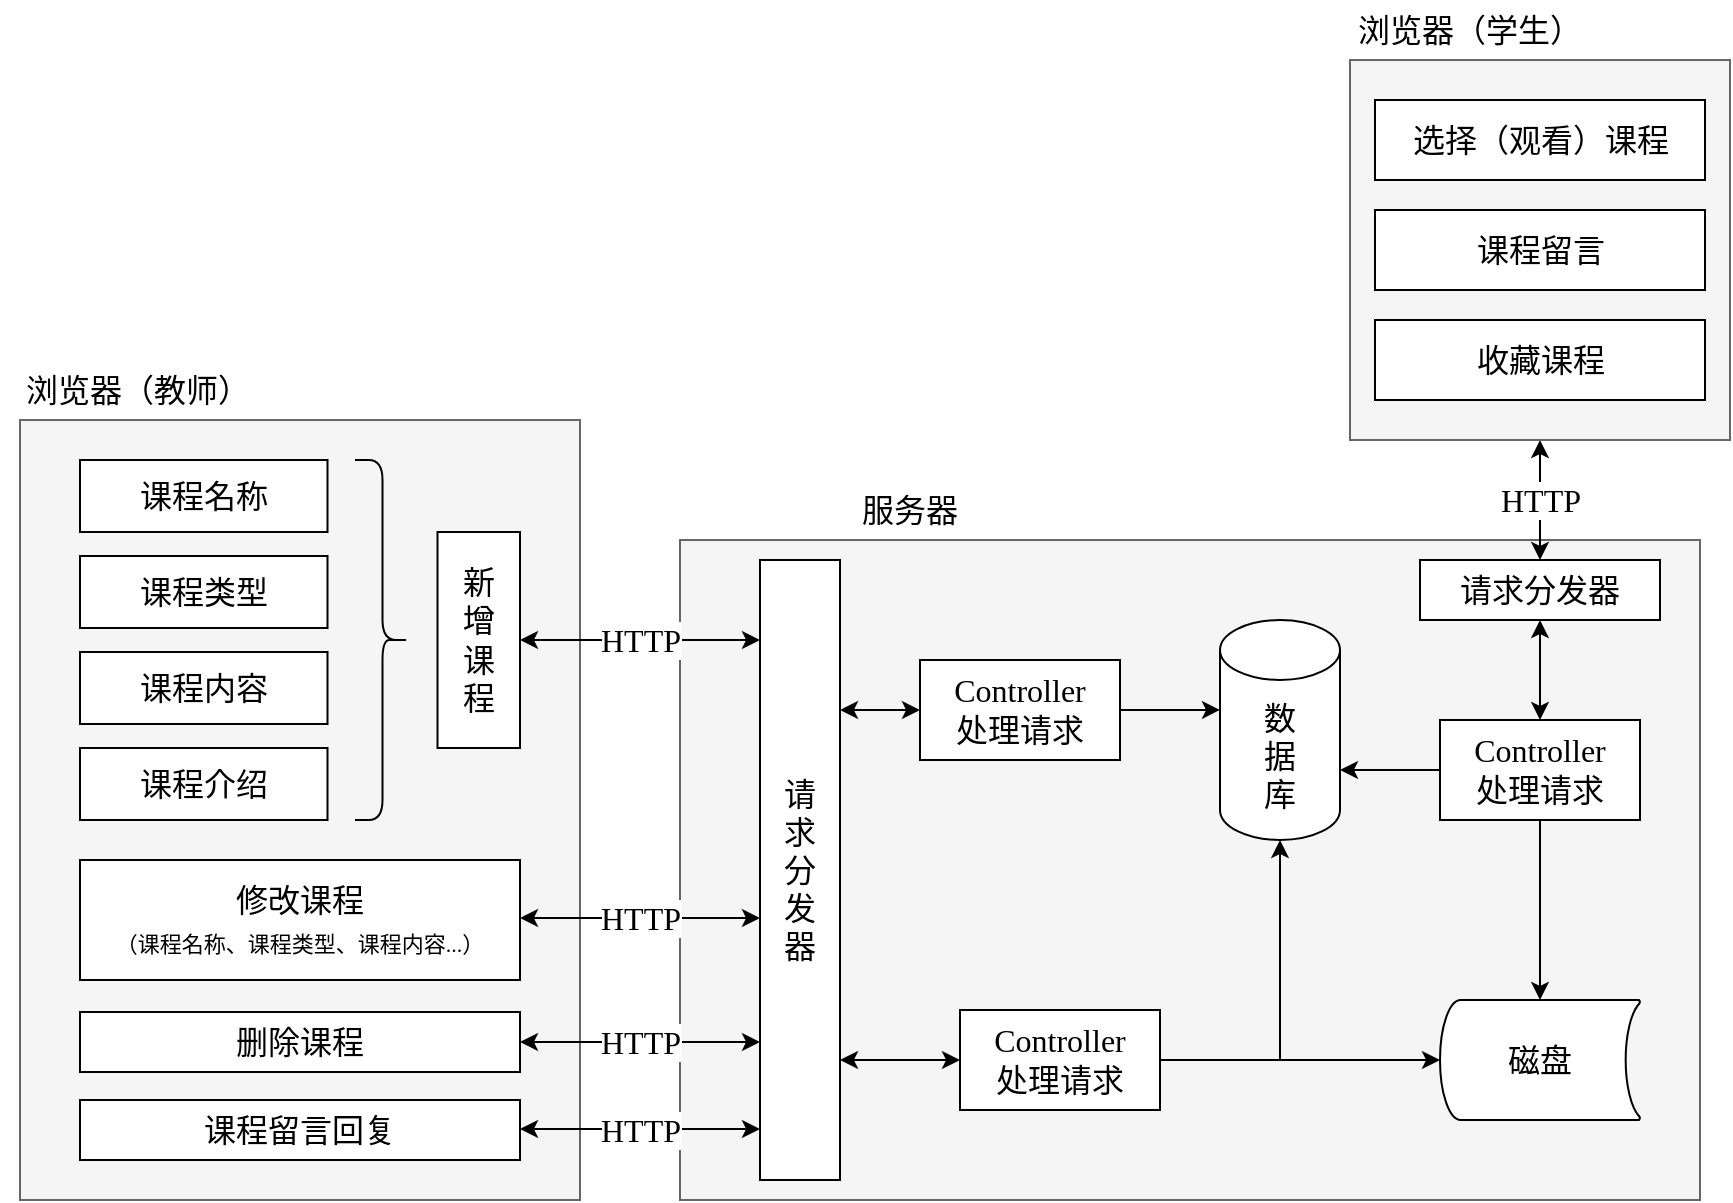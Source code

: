 <mxfile version="18.0.2" type="github">
  <diagram id="U3Ts_N_V1dPbvJZaUKl7" name="第 1 页">
    <mxGraphModel dx="1422" dy="1874" grid="1" gridSize="10" guides="1" tooltips="1" connect="1" arrows="1" fold="1" page="1" pageScale="1" pageWidth="827" pageHeight="1169" math="0" shadow="0">
      <root>
        <mxCell id="0" />
        <mxCell id="1" parent="0" />
        <mxCell id="SpAj27-SIUObOZi9cKdY-1" value="" style="rounded=0;whiteSpace=wrap;html=1;fillColor=#f5f5f5;fontColor=#333333;strokeColor=#666666;fontFamily=宋体;fontSize=16;" vertex="1" parent="1">
          <mxGeometry x="110" y="190" width="280" height="390" as="geometry" />
        </mxCell>
        <mxCell id="SpAj27-SIUObOZi9cKdY-3" value="浏览器（教师）" style="text;html=1;strokeColor=none;fillColor=none;align=center;verticalAlign=middle;whiteSpace=wrap;rounded=0;fontFamily=宋体;fontSize=16;" vertex="1" parent="1">
          <mxGeometry x="100" y="160" width="137.5" height="30" as="geometry" />
        </mxCell>
        <mxCell id="SpAj27-SIUObOZi9cKdY-10" value="" style="group;fontSize=16;fontFamily=宋体;" vertex="1" connectable="0" parent="1">
          <mxGeometry x="140" y="210" width="220" height="180" as="geometry" />
        </mxCell>
        <mxCell id="SpAj27-SIUObOZi9cKdY-4" value="课程名称" style="rounded=0;whiteSpace=wrap;html=1;fontFamily=宋体;fontSize=16;" vertex="1" parent="SpAj27-SIUObOZi9cKdY-10">
          <mxGeometry width="123.75" height="36" as="geometry" />
        </mxCell>
        <mxCell id="SpAj27-SIUObOZi9cKdY-5" value="课程类型" style="rounded=0;whiteSpace=wrap;html=1;fontFamily=宋体;fontSize=16;" vertex="1" parent="SpAj27-SIUObOZi9cKdY-10">
          <mxGeometry y="48" width="123.75" height="36" as="geometry" />
        </mxCell>
        <mxCell id="SpAj27-SIUObOZi9cKdY-6" value="课程内容" style="rounded=0;whiteSpace=wrap;html=1;fontFamily=宋体;fontSize=16;" vertex="1" parent="SpAj27-SIUObOZi9cKdY-10">
          <mxGeometry y="96" width="123.75" height="36" as="geometry" />
        </mxCell>
        <mxCell id="SpAj27-SIUObOZi9cKdY-7" value="" style="shape=curlyBracket;whiteSpace=wrap;html=1;rounded=1;flipH=1;fontFamily=宋体;fontSize=16;" vertex="1" parent="SpAj27-SIUObOZi9cKdY-10">
          <mxGeometry x="137.5" width="27.5" height="180" as="geometry" />
        </mxCell>
        <mxCell id="SpAj27-SIUObOZi9cKdY-8" value="课程介绍" style="rounded=0;whiteSpace=wrap;html=1;fontFamily=宋体;fontSize=16;" vertex="1" parent="SpAj27-SIUObOZi9cKdY-10">
          <mxGeometry y="144" width="123.75" height="36" as="geometry" />
        </mxCell>
        <mxCell id="SpAj27-SIUObOZi9cKdY-9" value="新&lt;br style=&quot;font-size: 16px;&quot;&gt;增&lt;br style=&quot;font-size: 16px;&quot;&gt;课&lt;br style=&quot;font-size: 16px;&quot;&gt;程" style="rounded=0;whiteSpace=wrap;html=1;fontFamily=宋体;fontSize=16;" vertex="1" parent="SpAj27-SIUObOZi9cKdY-10">
          <mxGeometry x="178.75" y="36" width="41.25" height="108" as="geometry" />
        </mxCell>
        <mxCell id="SpAj27-SIUObOZi9cKdY-11" value="修改课程&lt;br style=&quot;font-size: 16px;&quot;&gt;&lt;font style=&quot;font-size: 11px;&quot;&gt;（课程名称、课程类型、课程内容...）&lt;/font&gt;" style="rounded=0;whiteSpace=wrap;html=1;fontFamily=宋体;fontSize=16;" vertex="1" parent="1">
          <mxGeometry x="140" y="410" width="220" height="60" as="geometry" />
        </mxCell>
        <mxCell id="SpAj27-SIUObOZi9cKdY-12" value="删除课程" style="rounded=0;whiteSpace=wrap;html=1;fontFamily=宋体;fontSize=16;" vertex="1" parent="1">
          <mxGeometry x="140" y="486" width="220" height="30" as="geometry" />
        </mxCell>
        <mxCell id="SpAj27-SIUObOZi9cKdY-13" value="" style="rounded=0;whiteSpace=wrap;html=1;fontFamily=宋体;fontSize=16;fillColor=#f5f5f5;fontColor=#333333;strokeColor=#666666;" vertex="1" parent="1">
          <mxGeometry x="440" y="250" width="510" height="330" as="geometry" />
        </mxCell>
        <mxCell id="SpAj27-SIUObOZi9cKdY-14" value="服务器" style="text;html=1;strokeColor=none;fillColor=none;align=center;verticalAlign=middle;whiteSpace=wrap;rounded=0;fontFamily=宋体;fontSize=16;" vertex="1" parent="1">
          <mxGeometry x="510" y="220" width="90" height="30" as="geometry" />
        </mxCell>
        <mxCell id="SpAj27-SIUObOZi9cKdY-15" value="请&lt;br&gt;求&lt;br&gt;分&lt;br&gt;发&lt;br&gt;器" style="rounded=0;whiteSpace=wrap;html=1;fontFamily=宋体;fontSize=16;" vertex="1" parent="1">
          <mxGeometry x="480" y="260" width="40" height="310" as="geometry" />
        </mxCell>
        <mxCell id="SpAj27-SIUObOZi9cKdY-16" value="HTTP" style="endArrow=classic;startArrow=classic;html=1;rounded=0;fontFamily=Times New Roman;fontSize=16;exitX=1;exitY=0.5;exitDx=0;exitDy=0;" edge="1" parent="1" source="SpAj27-SIUObOZi9cKdY-9">
          <mxGeometry width="50" height="50" relative="1" as="geometry">
            <mxPoint x="390" y="530" as="sourcePoint" />
            <mxPoint x="480" y="300" as="targetPoint" />
          </mxGeometry>
        </mxCell>
        <mxCell id="SpAj27-SIUObOZi9cKdY-17" value="HTTP" style="endArrow=classic;startArrow=classic;html=1;rounded=0;fontFamily=Times New Roman;fontSize=16;exitX=1;exitY=0.5;exitDx=0;exitDy=0;" edge="1" parent="1">
          <mxGeometry width="50" height="50" relative="1" as="geometry">
            <mxPoint x="360" y="439" as="sourcePoint" />
            <mxPoint x="480" y="439" as="targetPoint" />
          </mxGeometry>
        </mxCell>
        <mxCell id="SpAj27-SIUObOZi9cKdY-18" value="HTTP" style="endArrow=classic;startArrow=classic;html=1;rounded=0;fontFamily=Times New Roman;fontSize=16;exitX=1;exitY=0.5;exitDx=0;exitDy=0;" edge="1" parent="1">
          <mxGeometry width="50" height="50" relative="1" as="geometry">
            <mxPoint x="360" y="501" as="sourcePoint" />
            <mxPoint x="480" y="501" as="targetPoint" />
          </mxGeometry>
        </mxCell>
        <mxCell id="SpAj27-SIUObOZi9cKdY-29" style="edgeStyle=orthogonalEdgeStyle;rounded=0;orthogonalLoop=1;jettySize=auto;html=1;entryX=0;entryY=0.409;entryDx=0;entryDy=0;entryPerimeter=0;fontFamily=宋体;fontSize=16;" edge="1" parent="1" source="SpAj27-SIUObOZi9cKdY-19" target="SpAj27-SIUObOZi9cKdY-20">
          <mxGeometry relative="1" as="geometry" />
        </mxCell>
        <mxCell id="SpAj27-SIUObOZi9cKdY-19" value="&lt;font&gt;&lt;font face=&quot;Times New Roman&quot;&gt;Controller&lt;/font&gt;&lt;br&gt;处理请求&lt;br&gt;&lt;/font&gt;" style="rounded=0;whiteSpace=wrap;html=1;fontFamily=宋体;fontSize=16;" vertex="1" parent="1">
          <mxGeometry x="560" y="310" width="100" height="50" as="geometry" />
        </mxCell>
        <mxCell id="SpAj27-SIUObOZi9cKdY-20" value="数&lt;br&gt;据&lt;br&gt;库" style="shape=cylinder3;whiteSpace=wrap;html=1;boundedLbl=1;backgroundOutline=1;size=15;fontFamily=宋体;fontSize=16;" vertex="1" parent="1">
          <mxGeometry x="710" y="290" width="60" height="110" as="geometry" />
        </mxCell>
        <mxCell id="SpAj27-SIUObOZi9cKdY-27" style="edgeStyle=orthogonalEdgeStyle;rounded=0;orthogonalLoop=1;jettySize=auto;html=1;fontFamily=宋体;fontSize=16;" edge="1" parent="1" source="SpAj27-SIUObOZi9cKdY-21" target="SpAj27-SIUObOZi9cKdY-22">
          <mxGeometry relative="1" as="geometry" />
        </mxCell>
        <mxCell id="SpAj27-SIUObOZi9cKdY-28" style="edgeStyle=orthogonalEdgeStyle;rounded=0;orthogonalLoop=1;jettySize=auto;html=1;fontFamily=宋体;fontSize=16;" edge="1" parent="1" source="SpAj27-SIUObOZi9cKdY-21" target="SpAj27-SIUObOZi9cKdY-20">
          <mxGeometry relative="1" as="geometry">
            <mxPoint x="740" y="430" as="targetPoint" />
          </mxGeometry>
        </mxCell>
        <mxCell id="SpAj27-SIUObOZi9cKdY-21" value="&lt;font&gt;&lt;font face=&quot;Times New Roman&quot;&gt;Controller&lt;/font&gt;&lt;br&gt;处理请求&lt;br&gt;&lt;/font&gt;" style="rounded=0;whiteSpace=wrap;html=1;fontFamily=宋体;fontSize=16;" vertex="1" parent="1">
          <mxGeometry x="580" y="485" width="100" height="50" as="geometry" />
        </mxCell>
        <mxCell id="SpAj27-SIUObOZi9cKdY-22" value="磁盘" style="strokeWidth=1;html=1;shape=mxgraph.flowchart.stored_data;whiteSpace=wrap;fontFamily=宋体;fontSize=16;spacing=2;" vertex="1" parent="1">
          <mxGeometry x="820" y="480" width="100" height="60" as="geometry" />
        </mxCell>
        <mxCell id="SpAj27-SIUObOZi9cKdY-30" style="edgeStyle=orthogonalEdgeStyle;rounded=0;orthogonalLoop=1;jettySize=auto;html=1;entryX=1;entryY=0;entryDx=0;entryDy=75;entryPerimeter=0;fontFamily=宋体;fontSize=16;" edge="1" parent="1" source="SpAj27-SIUObOZi9cKdY-23" target="SpAj27-SIUObOZi9cKdY-20">
          <mxGeometry relative="1" as="geometry" />
        </mxCell>
        <mxCell id="SpAj27-SIUObOZi9cKdY-31" style="edgeStyle=orthogonalEdgeStyle;rounded=0;orthogonalLoop=1;jettySize=auto;html=1;fontFamily=宋体;fontSize=16;" edge="1" parent="1" source="SpAj27-SIUObOZi9cKdY-23" target="SpAj27-SIUObOZi9cKdY-22">
          <mxGeometry relative="1" as="geometry" />
        </mxCell>
        <mxCell id="SpAj27-SIUObOZi9cKdY-23" value="&lt;font&gt;&lt;font face=&quot;Times New Roman&quot;&gt;Controller&lt;/font&gt;&lt;br&gt;处理请求&lt;br&gt;&lt;/font&gt;" style="rounded=0;whiteSpace=wrap;html=1;fontFamily=宋体;fontSize=16;" vertex="1" parent="1">
          <mxGeometry x="820" y="340" width="100" height="50" as="geometry" />
        </mxCell>
        <mxCell id="SpAj27-SIUObOZi9cKdY-24" value="请求分发器" style="rounded=0;whiteSpace=wrap;html=1;fontFamily=宋体;fontSize=16;strokeWidth=1;" vertex="1" parent="1">
          <mxGeometry x="810" y="260" width="120" height="30" as="geometry" />
        </mxCell>
        <mxCell id="SpAj27-SIUObOZi9cKdY-25" value="" style="endArrow=classic;startArrow=classic;html=1;rounded=0;fontFamily=宋体;fontSize=16;entryX=0;entryY=0.5;entryDx=0;entryDy=0;" edge="1" parent="1" target="SpAj27-SIUObOZi9cKdY-19">
          <mxGeometry width="50" height="50" relative="1" as="geometry">
            <mxPoint x="520" y="335" as="sourcePoint" />
            <mxPoint x="440" y="450" as="targetPoint" />
          </mxGeometry>
        </mxCell>
        <mxCell id="SpAj27-SIUObOZi9cKdY-26" value="" style="endArrow=classic;startArrow=classic;html=1;rounded=0;fontFamily=宋体;fontSize=16;" edge="1" parent="1" target="SpAj27-SIUObOZi9cKdY-21">
          <mxGeometry width="50" height="50" relative="1" as="geometry">
            <mxPoint x="520" y="510" as="sourcePoint" />
            <mxPoint x="560" y="509.66" as="targetPoint" />
          </mxGeometry>
        </mxCell>
        <mxCell id="SpAj27-SIUObOZi9cKdY-32" value="" style="endArrow=classic;startArrow=classic;html=1;rounded=0;fontFamily=宋体;fontSize=16;entryX=0.5;entryY=1;entryDx=0;entryDy=0;exitX=0.5;exitY=0;exitDx=0;exitDy=0;" edge="1" parent="1" source="SpAj27-SIUObOZi9cKdY-23" target="SpAj27-SIUObOZi9cKdY-24">
          <mxGeometry width="50" height="50" relative="1" as="geometry">
            <mxPoint x="430" y="460" as="sourcePoint" />
            <mxPoint x="480" y="410" as="targetPoint" />
          </mxGeometry>
        </mxCell>
        <mxCell id="SpAj27-SIUObOZi9cKdY-33" value="HTTP" style="endArrow=classic;startArrow=classic;html=1;rounded=0;fontFamily=Times New Roman;fontSize=16;entryX=0.5;entryY=0;entryDx=0;entryDy=0;" edge="1" parent="1" source="SpAj27-SIUObOZi9cKdY-34" target="SpAj27-SIUObOZi9cKdY-24">
          <mxGeometry width="50" height="50" relative="1" as="geometry">
            <mxPoint x="790" y="210" as="sourcePoint" />
            <mxPoint x="910" y="209" as="targetPoint" />
          </mxGeometry>
        </mxCell>
        <mxCell id="SpAj27-SIUObOZi9cKdY-34" value="" style="rounded=0;whiteSpace=wrap;html=1;fontFamily=宋体;fontSize=16;strokeWidth=1;fillColor=#f5f5f5;fontColor=#333333;strokeColor=#666666;" vertex="1" parent="1">
          <mxGeometry x="775" y="10" width="190" height="190" as="geometry" />
        </mxCell>
        <mxCell id="SpAj27-SIUObOZi9cKdY-35" value="选择（观看）课程" style="rounded=0;whiteSpace=wrap;html=1;fontFamily=宋体;fontSize=16;strokeWidth=1;" vertex="1" parent="1">
          <mxGeometry x="787.5" y="30" width="165" height="40" as="geometry" />
        </mxCell>
        <mxCell id="SpAj27-SIUObOZi9cKdY-37" value="收藏课程" style="rounded=0;whiteSpace=wrap;html=1;fontFamily=宋体;fontSize=16;strokeWidth=1;" vertex="1" parent="1">
          <mxGeometry x="787.5" y="140" width="165" height="40" as="geometry" />
        </mxCell>
        <mxCell id="SpAj27-SIUObOZi9cKdY-38" value="课程留言" style="rounded=0;whiteSpace=wrap;html=1;fontFamily=宋体;fontSize=16;strokeWidth=1;" vertex="1" parent="1">
          <mxGeometry x="787.5" y="85" width="165" height="40" as="geometry" />
        </mxCell>
        <mxCell id="SpAj27-SIUObOZi9cKdY-39" value="浏览器（学生）" style="text;html=1;strokeColor=none;fillColor=none;align=center;verticalAlign=middle;whiteSpace=wrap;rounded=0;fontFamily=宋体;fontSize=16;" vertex="1" parent="1">
          <mxGeometry x="775" y="-20" width="120" height="30" as="geometry" />
        </mxCell>
        <mxCell id="SpAj27-SIUObOZi9cKdY-40" value="课程留言回复" style="rounded=0;whiteSpace=wrap;html=1;fontFamily=宋体;fontSize=16;" vertex="1" parent="1">
          <mxGeometry x="140" y="530" width="220" height="30" as="geometry" />
        </mxCell>
        <mxCell id="SpAj27-SIUObOZi9cKdY-41" value="HTTP" style="endArrow=classic;startArrow=classic;html=1;rounded=0;fontFamily=Times New Roman;fontSize=16;exitX=1;exitY=0.5;exitDx=0;exitDy=0;" edge="1" parent="1">
          <mxGeometry width="50" height="50" relative="1" as="geometry">
            <mxPoint x="360" y="544.5" as="sourcePoint" />
            <mxPoint x="480" y="544.5" as="targetPoint" />
          </mxGeometry>
        </mxCell>
      </root>
    </mxGraphModel>
  </diagram>
</mxfile>
